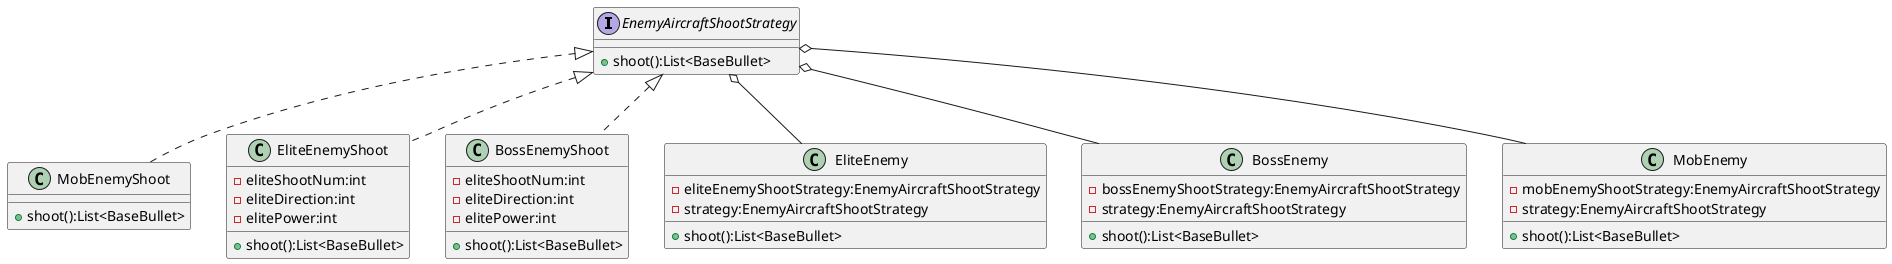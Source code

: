 @startuml
'https://plantuml.com/class-diagram

interface EnemyAircraftShootStrategy{
    + shoot():List<BaseBullet>
}

class MobEnemyShoot{
    + shoot():List<BaseBullet>
}

class EliteEnemyShoot{
    - eliteShootNum:int
    - eliteDirection:int
    - elitePower:int
    + shoot():List<BaseBullet>
}

class BossEnemyShoot{
    - eliteShootNum:int
    - eliteDirection:int
    - elitePower:int
    + shoot():List<BaseBullet>
}

class EliteEnemy{
    - eliteEnemyShootStrategy:EnemyAircraftShootStrategy
    - strategy:EnemyAircraftShootStrategy
    + shoot():List<BaseBullet>
}

class BossEnemy{
    - bossEnemyShootStrategy:EnemyAircraftShootStrategy
    - strategy:EnemyAircraftShootStrategy
    + shoot():List<BaseBullet>
}

class MobEnemy{
    - mobEnemyShootStrategy:EnemyAircraftShootStrategy
    - strategy:EnemyAircraftShootStrategy
    + shoot():List<BaseBullet>
}

EnemyAircraftShootStrategy <|.. BossEnemyShoot
EnemyAircraftShootStrategy <|.. EliteEnemyShoot
EnemyAircraftShootStrategy <|.. MobEnemyShoot


EnemyAircraftShootStrategy o-- EliteEnemy
EnemyAircraftShootStrategy o-- BossEnemy
EnemyAircraftShootStrategy o-- MobEnemy
@enduml